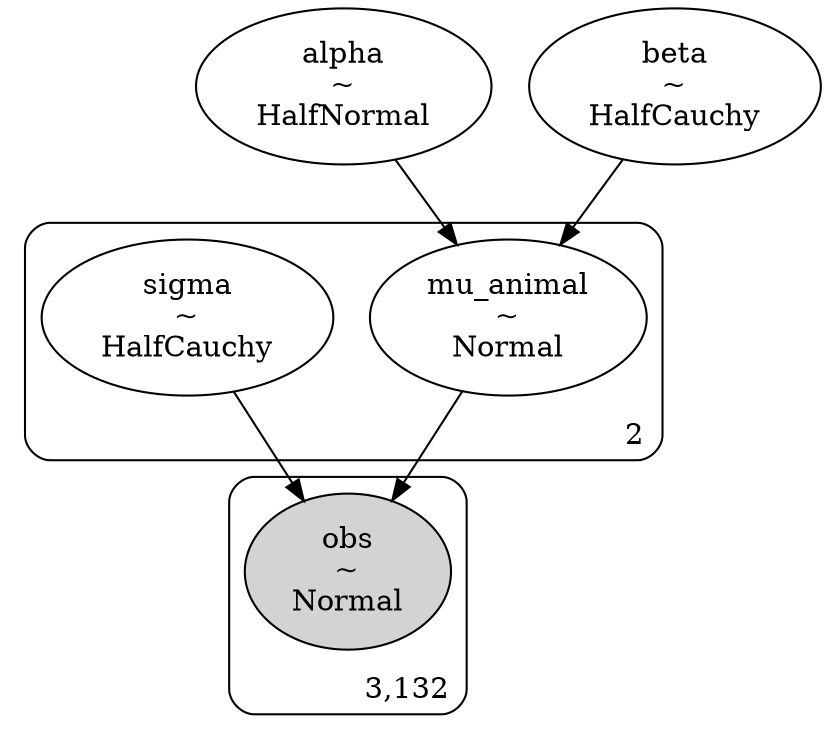 digraph {
	alpha [label="alpha
~
HalfNormal"]
	beta [label="beta
~
HalfCauchy"]
	subgraph cluster2 {
		mu_animal [label="mu_animal
~
Normal"]
		sigma [label="sigma
~
HalfCauchy"]
		label=2 labeljust=r labelloc=b style=rounded
	}
	subgraph "cluster3,132" {
		obs [label="obs
~
Normal" style=filled]
		label="3,132" labeljust=r labelloc=b style=rounded
	}
	alpha -> mu_animal
	beta -> mu_animal
	mu_animal -> obs
	sigma -> obs
}

